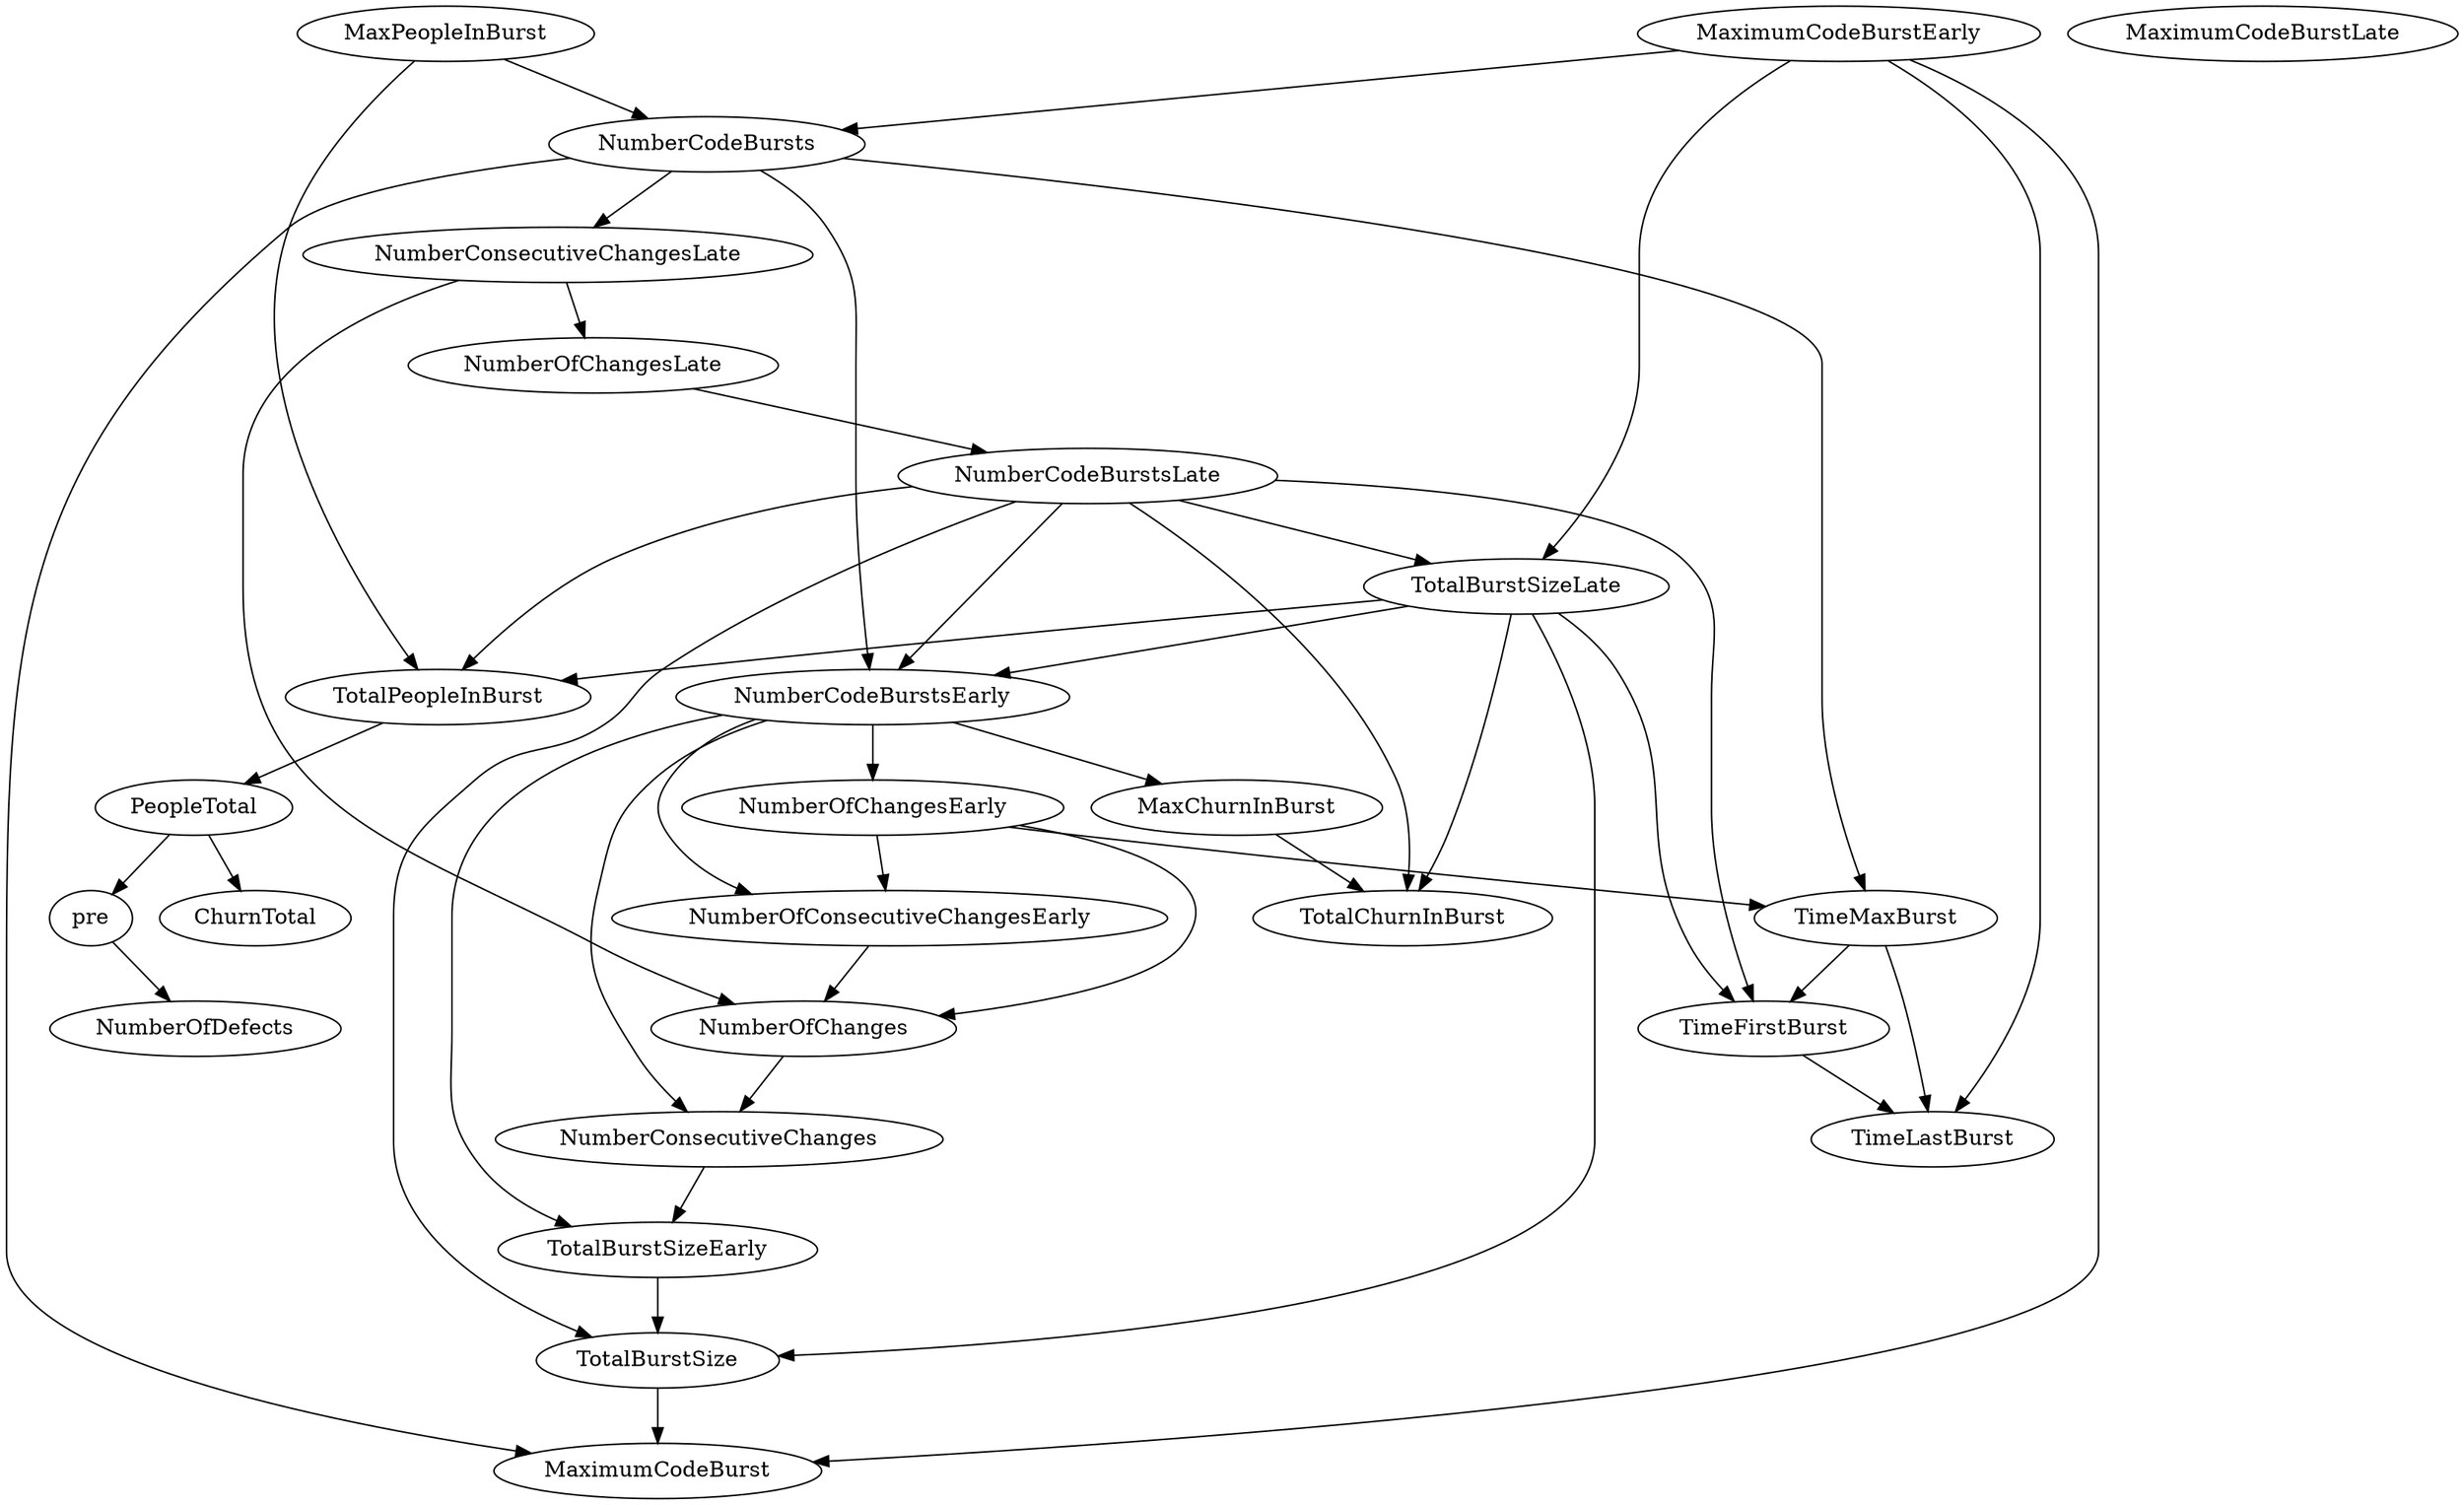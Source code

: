 digraph {
   TotalPeopleInBurst;
   MaximumCodeBurstLate;
   NumberOfChanges;
   MaxPeopleInBurst;
   TotalBurstSizeLate;
   NumberCodeBurstsLate;
   NumberOfChangesLate;
   NumberOfChangesEarly;
   MaxChurnInBurst;
   MaximumCodeBurstEarly;
   NumberCodeBurstsEarly;
   TimeFirstBurst;
   TotalChurnInBurst;
   ChurnTotal;
   MaximumCodeBurst;
   NumberOfConsecutiveChangesEarly;
   NumberConsecutiveChangesLate;
   TotalBurstSizeEarly;
   TotalBurstSize;
   TimeMaxBurst;
   NumberConsecutiveChanges;
   TimeLastBurst;
   NumberCodeBursts;
   PeopleTotal;
   pre;
   NumberOfDefects;
   TotalPeopleInBurst -> PeopleTotal;
   NumberOfChanges -> NumberConsecutiveChanges;
   MaxPeopleInBurst -> TotalPeopleInBurst;
   MaxPeopleInBurst -> NumberCodeBursts;
   TotalBurstSizeLate -> TotalPeopleInBurst;
   TotalBurstSizeLate -> NumberCodeBurstsEarly;
   TotalBurstSizeLate -> TimeFirstBurst;
   TotalBurstSizeLate -> TotalChurnInBurst;
   TotalBurstSizeLate -> TotalBurstSize;
   NumberCodeBurstsLate -> TotalPeopleInBurst;
   NumberCodeBurstsLate -> TotalBurstSizeLate;
   NumberCodeBurstsLate -> NumberCodeBurstsEarly;
   NumberCodeBurstsLate -> TimeFirstBurst;
   NumberCodeBurstsLate -> TotalChurnInBurst;
   NumberCodeBurstsLate -> TotalBurstSize;
   NumberOfChangesLate -> NumberCodeBurstsLate;
   NumberOfChangesEarly -> NumberOfChanges;
   NumberOfChangesEarly -> NumberOfConsecutiveChangesEarly;
   NumberOfChangesEarly -> TimeMaxBurst;
   MaxChurnInBurst -> TotalChurnInBurst;
   MaximumCodeBurstEarly -> TotalBurstSizeLate;
   MaximumCodeBurstEarly -> MaximumCodeBurst;
   MaximumCodeBurstEarly -> TimeLastBurst;
   MaximumCodeBurstEarly -> NumberCodeBursts;
   NumberCodeBurstsEarly -> NumberOfChangesEarly;
   NumberCodeBurstsEarly -> MaxChurnInBurst;
   NumberCodeBurstsEarly -> NumberOfConsecutiveChangesEarly;
   NumberCodeBurstsEarly -> TotalBurstSizeEarly;
   NumberCodeBurstsEarly -> NumberConsecutiveChanges;
   TimeFirstBurst -> TimeLastBurst;
   NumberOfConsecutiveChangesEarly -> NumberOfChanges;
   NumberConsecutiveChangesLate -> NumberOfChanges;
   NumberConsecutiveChangesLate -> NumberOfChangesLate;
   TotalBurstSizeEarly -> TotalBurstSize;
   TotalBurstSize -> MaximumCodeBurst;
   TimeMaxBurst -> TimeFirstBurst;
   TimeMaxBurst -> TimeLastBurst;
   NumberConsecutiveChanges -> TotalBurstSizeEarly;
   NumberCodeBursts -> NumberCodeBurstsEarly;
   NumberCodeBursts -> MaximumCodeBurst;
   NumberCodeBursts -> NumberConsecutiveChangesLate;
   NumberCodeBursts -> TimeMaxBurst;
   PeopleTotal -> ChurnTotal;
   PeopleTotal -> pre;
   pre -> NumberOfDefects;
}
